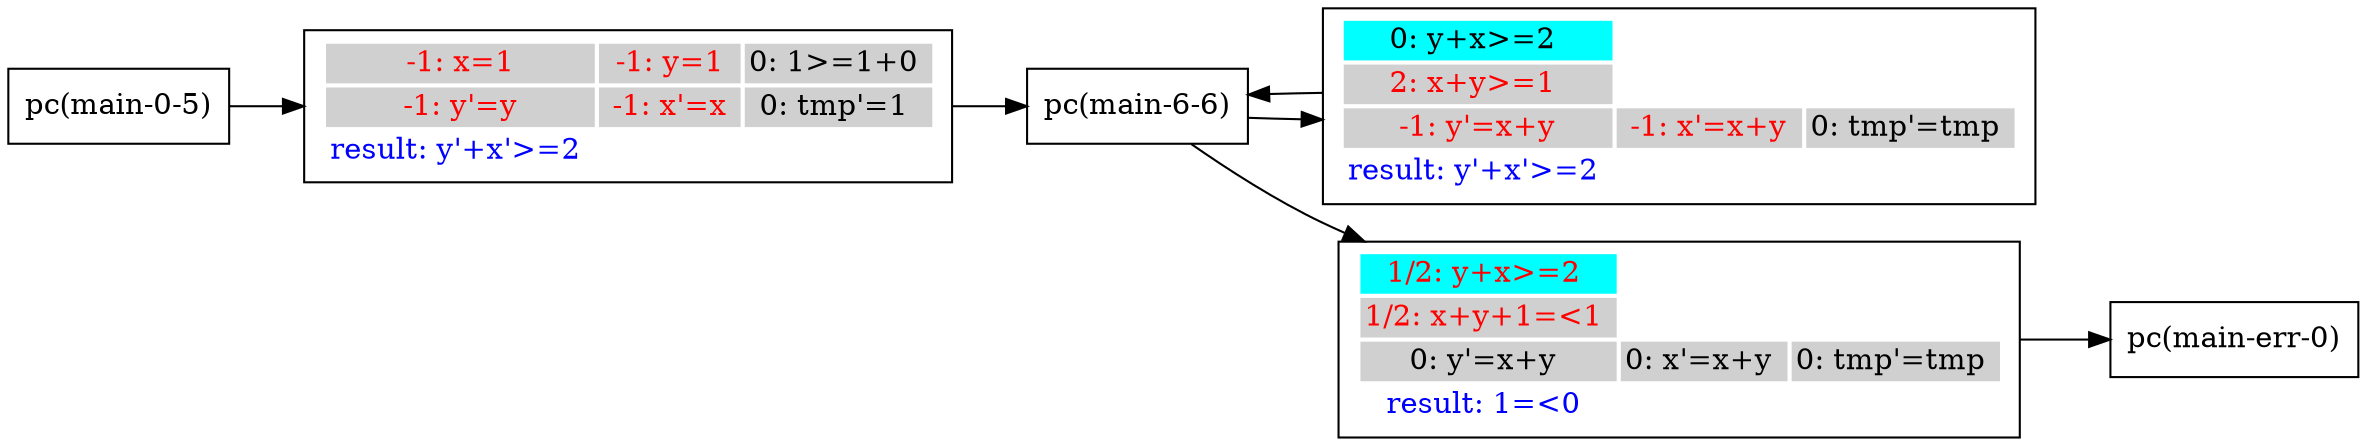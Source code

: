 digraph G {
 rankdir=LR 
 node [shape=box]
N1 [label="pc(main-0-5)"];
N3 [label="pc(main-6-6)"];
N5 [label="pc(main-err-0)"];
N3 -> A1A0 ;
A1A0 -> N3 ;
A1A0 [ label=<<TABLE border="0"><TR><TD bgcolor = "#00FFFF"><FONT COLOR="black">0: y+x&#062;=2 </FONT></TD></TR><TR><TD bgcolor = "#D0D0D0"><FONT COLOR="red">2: x+y&#062;=1 </FONT></TD></TR><TR><TD bgcolor = "#D0D0D0"><FONT COLOR="red"> -1: y'=x+y </FONT></TD><TD bgcolor = "#D0D0D0"><FONT COLOR="red"> -1: x'=x+y </FONT></TD><TD bgcolor = "#D0D0D0"><FONT COLOR="black">0: tmp'=tmp </FONT></TD></TR><TR><TD bgcolor = "white"><FONT COLOR="blue">result: y'+x'&#062;=2 </FONT></TD></TR></TABLE>>];
N3 -> A2A0 ;
A2A0 -> N5 ;
A2A0 [ label=<<TABLE border="0"><TR><TD bgcolor = "#00FFFF"><FONT COLOR="red">1/2: y+x&#062;=2 </FONT></TD></TR><TR><TD bgcolor = "#D0D0D0"><FONT COLOR="red">1/2: x+y+1=&#060;1 </FONT></TD></TR><TR><TD bgcolor = "#D0D0D0"><FONT COLOR="black">0: y'=x+y </FONT></TD><TD bgcolor = "#D0D0D0"><FONT COLOR="black">0: x'=x+y </FONT></TD><TD bgcolor = "#D0D0D0"><FONT COLOR="black">0: tmp'=tmp </FONT></TD></TR><TR><TD bgcolor = "white"><FONT COLOR="blue">result: 1=&#060;0 </FONT></TD></TR></TABLE>>];
N1 -> A3A0 ;
A3A0 -> N3 ;
A3A0 [ label=<<TABLE border="0"><TR><TD bgcolor = "#D0D0D0"><FONT COLOR="red"> -1: x=1 </FONT></TD><TD bgcolor = "#D0D0D0"><FONT COLOR="red"> -1: y=1 </FONT></TD><TD bgcolor = "#D0D0D0"><FONT COLOR="black">0: 1&#062;=1+0 </FONT></TD></TR><TR><TD bgcolor = "#D0D0D0"><FONT COLOR="red"> -1: y'=y </FONT></TD><TD bgcolor = "#D0D0D0"><FONT COLOR="red"> -1: x'=x </FONT></TD><TD bgcolor = "#D0D0D0"><FONT COLOR="black">0: tmp'=1 </FONT></TD></TR><TR><TD bgcolor = "white"><FONT COLOR="blue">result: y'+x'&#062;=2 </FONT></TD></TR></TABLE>>];
}
